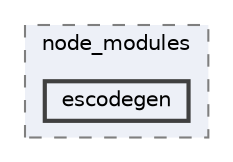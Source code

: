 digraph "pkiclassroomrescheduler/src/main/frontend/node_modules/jsdom/node_modules/escodegen"
{
 // LATEX_PDF_SIZE
  bgcolor="transparent";
  edge [fontname=Helvetica,fontsize=10,labelfontname=Helvetica,labelfontsize=10];
  node [fontname=Helvetica,fontsize=10,shape=box,height=0.2,width=0.4];
  compound=true
  subgraph clusterdir_7700cf992ac3feab217e039d9f49e2b8 {
    graph [ bgcolor="#edf0f7", pencolor="grey50", label="node_modules", fontname=Helvetica,fontsize=10 style="filled,dashed", URL="dir_7700cf992ac3feab217e039d9f49e2b8.html",tooltip=""]
  dir_13afe0ed6eec1b5d1782169868280f43 [label="escodegen", fillcolor="#edf0f7", color="grey25", style="filled,bold", URL="dir_13afe0ed6eec1b5d1782169868280f43.html",tooltip=""];
  }
}
